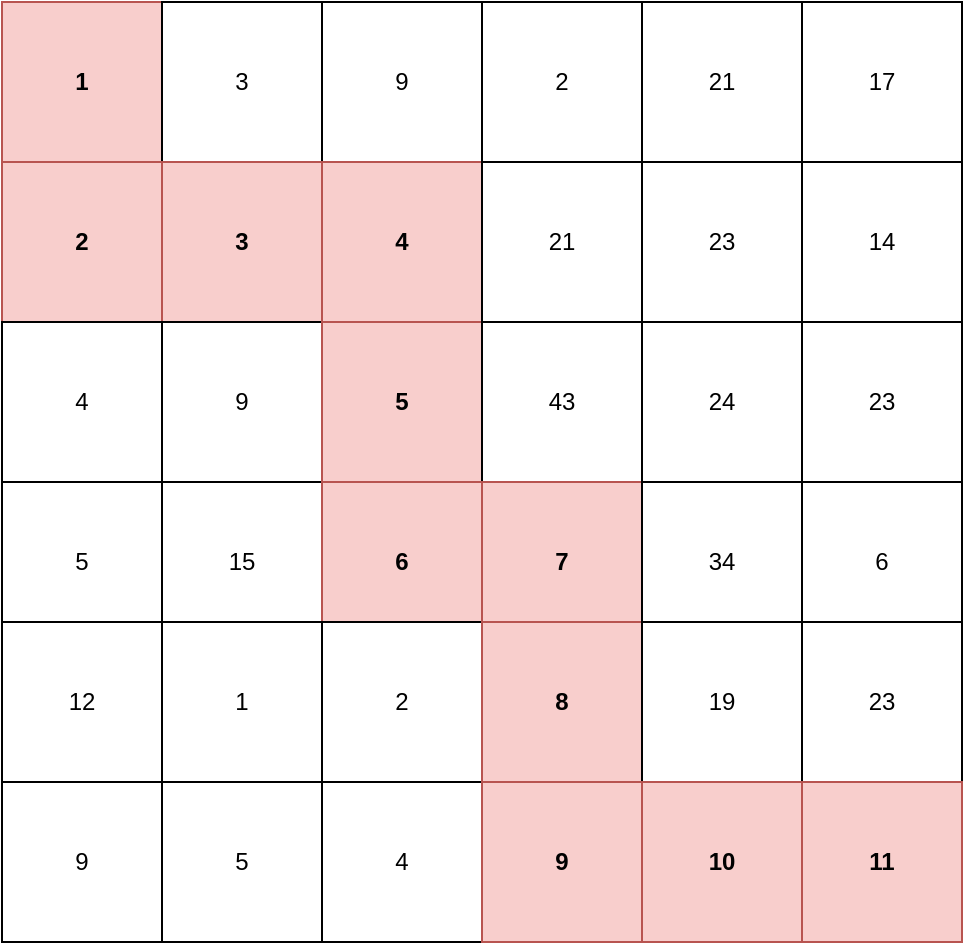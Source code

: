 <mxfile version="20.8.9" type="device"><diagram name="Page-1" id="sM0fFdGB-RCotQ0q7Fsv"><mxGraphModel dx="474" dy="795" grid="1" gridSize="10" guides="1" tooltips="1" connect="1" arrows="1" fold="1" page="1" pageScale="1" pageWidth="850" pageHeight="1100" math="0" shadow="0"><root><mxCell id="0"/><mxCell id="1" parent="0"/><mxCell id="kninuAIsZGXXZVW8z8Vy-2" value="&lt;b&gt;1&lt;/b&gt;" style="whiteSpace=wrap;html=1;aspect=fixed;fillColor=#f8cecc;strokeColor=#b85450;" vertex="1" parent="1"><mxGeometry width="80" height="80" as="geometry"/></mxCell><mxCell id="kninuAIsZGXXZVW8z8Vy-4" value="3" style="whiteSpace=wrap;html=1;aspect=fixed;" vertex="1" parent="1"><mxGeometry x="80" width="80" height="80" as="geometry"/></mxCell><mxCell id="kninuAIsZGXXZVW8z8Vy-5" value="9" style="whiteSpace=wrap;html=1;aspect=fixed;" vertex="1" parent="1"><mxGeometry x="160" width="80" height="80" as="geometry"/></mxCell><mxCell id="kninuAIsZGXXZVW8z8Vy-6" value="2" style="whiteSpace=wrap;html=1;aspect=fixed;" vertex="1" parent="1"><mxGeometry x="240" width="80" height="80" as="geometry"/></mxCell><mxCell id="kninuAIsZGXXZVW8z8Vy-7" value="21" style="whiteSpace=wrap;html=1;aspect=fixed;" vertex="1" parent="1"><mxGeometry x="320" width="80" height="80" as="geometry"/></mxCell><mxCell id="kninuAIsZGXXZVW8z8Vy-9" value="2" style="whiteSpace=wrap;html=1;aspect=fixed;fontStyle=1;fillColor=#f8cecc;strokeColor=#b85450;" vertex="1" parent="1"><mxGeometry y="80" width="80" height="80" as="geometry"/></mxCell><mxCell id="kninuAIsZGXXZVW8z8Vy-10" value="3" style="whiteSpace=wrap;html=1;aspect=fixed;fontStyle=1;fillColor=#f8cecc;strokeColor=#b85450;" vertex="1" parent="1"><mxGeometry x="80" y="80" width="80" height="80" as="geometry"/></mxCell><mxCell id="kninuAIsZGXXZVW8z8Vy-11" value="4" style="whiteSpace=wrap;html=1;aspect=fixed;fontStyle=1;fillColor=#f8cecc;strokeColor=#b85450;" vertex="1" parent="1"><mxGeometry x="160" y="80" width="80" height="80" as="geometry"/></mxCell><mxCell id="kninuAIsZGXXZVW8z8Vy-12" value="21" style="whiteSpace=wrap;html=1;aspect=fixed;" vertex="1" parent="1"><mxGeometry x="240" y="80" width="80" height="80" as="geometry"/></mxCell><mxCell id="kninuAIsZGXXZVW8z8Vy-13" value="23" style="whiteSpace=wrap;html=1;aspect=fixed;" vertex="1" parent="1"><mxGeometry x="320" y="80" width="80" height="80" as="geometry"/></mxCell><mxCell id="kninuAIsZGXXZVW8z8Vy-24" value="4" style="whiteSpace=wrap;html=1;aspect=fixed;" vertex="1" parent="1"><mxGeometry y="160" width="80" height="80" as="geometry"/></mxCell><mxCell id="kninuAIsZGXXZVW8z8Vy-25" value="9" style="whiteSpace=wrap;html=1;aspect=fixed;" vertex="1" parent="1"><mxGeometry x="80" y="160" width="80" height="80" as="geometry"/></mxCell><mxCell id="kninuAIsZGXXZVW8z8Vy-26" value="5" style="whiteSpace=wrap;html=1;aspect=fixed;fontStyle=1;fillColor=#f8cecc;strokeColor=#b85450;" vertex="1" parent="1"><mxGeometry x="160" y="160" width="80" height="80" as="geometry"/></mxCell><mxCell id="kninuAIsZGXXZVW8z8Vy-27" value="43" style="whiteSpace=wrap;html=1;aspect=fixed;" vertex="1" parent="1"><mxGeometry x="240" y="160" width="80" height="80" as="geometry"/></mxCell><mxCell id="kninuAIsZGXXZVW8z8Vy-28" value="24" style="whiteSpace=wrap;html=1;aspect=fixed;" vertex="1" parent="1"><mxGeometry x="320" y="160" width="80" height="80" as="geometry"/></mxCell><mxCell id="kninuAIsZGXXZVW8z8Vy-29" value="5" style="whiteSpace=wrap;html=1;aspect=fixed;" vertex="1" parent="1"><mxGeometry y="240" width="80" height="80" as="geometry"/></mxCell><mxCell id="kninuAIsZGXXZVW8z8Vy-30" value="15" style="whiteSpace=wrap;html=1;aspect=fixed;" vertex="1" parent="1"><mxGeometry x="80" y="240" width="80" height="80" as="geometry"/></mxCell><mxCell id="kninuAIsZGXXZVW8z8Vy-31" value="6" style="whiteSpace=wrap;html=1;aspect=fixed;fontStyle=1;fillColor=#f8cecc;strokeColor=#b85450;" vertex="1" parent="1"><mxGeometry x="160" y="240" width="80" height="80" as="geometry"/></mxCell><mxCell id="kninuAIsZGXXZVW8z8Vy-32" value="7" style="whiteSpace=wrap;html=1;aspect=fixed;fontStyle=1;fillColor=#f8cecc;strokeColor=#b85450;" vertex="1" parent="1"><mxGeometry x="240" y="240" width="80" height="80" as="geometry"/></mxCell><mxCell id="kninuAIsZGXXZVW8z8Vy-33" value="34" style="whiteSpace=wrap;html=1;aspect=fixed;" vertex="1" parent="1"><mxGeometry x="320" y="240" width="80" height="80" as="geometry"/></mxCell><mxCell id="kninuAIsZGXXZVW8z8Vy-34" value="12" style="whiteSpace=wrap;html=1;aspect=fixed;" vertex="1" parent="1"><mxGeometry y="310" width="80" height="80" as="geometry"/></mxCell><mxCell id="kninuAIsZGXXZVW8z8Vy-35" value="1" style="whiteSpace=wrap;html=1;aspect=fixed;" vertex="1" parent="1"><mxGeometry x="80" y="310" width="80" height="80" as="geometry"/></mxCell><mxCell id="kninuAIsZGXXZVW8z8Vy-36" value="2" style="whiteSpace=wrap;html=1;aspect=fixed;" vertex="1" parent="1"><mxGeometry x="160" y="310" width="80" height="80" as="geometry"/></mxCell><mxCell id="kninuAIsZGXXZVW8z8Vy-37" value="8" style="whiteSpace=wrap;html=1;aspect=fixed;fontStyle=1;fillColor=#f8cecc;strokeColor=#b85450;" vertex="1" parent="1"><mxGeometry x="240" y="310" width="80" height="80" as="geometry"/></mxCell><mxCell id="kninuAIsZGXXZVW8z8Vy-38" value="19" style="whiteSpace=wrap;html=1;aspect=fixed;" vertex="1" parent="1"><mxGeometry x="320" y="310" width="80" height="80" as="geometry"/></mxCell><mxCell id="kninuAIsZGXXZVW8z8Vy-39" value="9" style="whiteSpace=wrap;html=1;aspect=fixed;" vertex="1" parent="1"><mxGeometry y="390" width="80" height="80" as="geometry"/></mxCell><mxCell id="kninuAIsZGXXZVW8z8Vy-40" value="5" style="whiteSpace=wrap;html=1;aspect=fixed;" vertex="1" parent="1"><mxGeometry x="80" y="390" width="80" height="80" as="geometry"/></mxCell><mxCell id="kninuAIsZGXXZVW8z8Vy-41" value="4" style="whiteSpace=wrap;html=1;aspect=fixed;" vertex="1" parent="1"><mxGeometry x="160" y="390" width="80" height="80" as="geometry"/></mxCell><mxCell id="kninuAIsZGXXZVW8z8Vy-42" value="9" style="whiteSpace=wrap;html=1;aspect=fixed;fontStyle=1;fillColor=#f8cecc;strokeColor=#b85450;" vertex="1" parent="1"><mxGeometry x="240" y="390" width="80" height="80" as="geometry"/></mxCell><mxCell id="kninuAIsZGXXZVW8z8Vy-43" value="10" style="whiteSpace=wrap;html=1;aspect=fixed;fontStyle=1;fillColor=#f8cecc;strokeColor=#b85450;" vertex="1" parent="1"><mxGeometry x="320" y="390" width="80" height="80" as="geometry"/></mxCell><mxCell id="kninuAIsZGXXZVW8z8Vy-44" value="17" style="whiteSpace=wrap;html=1;aspect=fixed;" vertex="1" parent="1"><mxGeometry x="400" width="80" height="80" as="geometry"/></mxCell><mxCell id="kninuAIsZGXXZVW8z8Vy-45" value="14" style="whiteSpace=wrap;html=1;aspect=fixed;" vertex="1" parent="1"><mxGeometry x="400" y="80" width="80" height="80" as="geometry"/></mxCell><mxCell id="kninuAIsZGXXZVW8z8Vy-46" value="23" style="whiteSpace=wrap;html=1;aspect=fixed;" vertex="1" parent="1"><mxGeometry x="400" y="160" width="80" height="80" as="geometry"/></mxCell><mxCell id="kninuAIsZGXXZVW8z8Vy-47" value="6" style="whiteSpace=wrap;html=1;aspect=fixed;" vertex="1" parent="1"><mxGeometry x="400" y="240" width="80" height="80" as="geometry"/></mxCell><mxCell id="kninuAIsZGXXZVW8z8Vy-48" value="23" style="whiteSpace=wrap;html=1;aspect=fixed;" vertex="1" parent="1"><mxGeometry x="400" y="310" width="80" height="80" as="geometry"/></mxCell><mxCell id="kninuAIsZGXXZVW8z8Vy-49" value="11" style="whiteSpace=wrap;html=1;aspect=fixed;fontStyle=1;fillColor=#f8cecc;strokeColor=#b85450;" vertex="1" parent="1"><mxGeometry x="400" y="390" width="80" height="80" as="geometry"/></mxCell></root></mxGraphModel></diagram></mxfile>